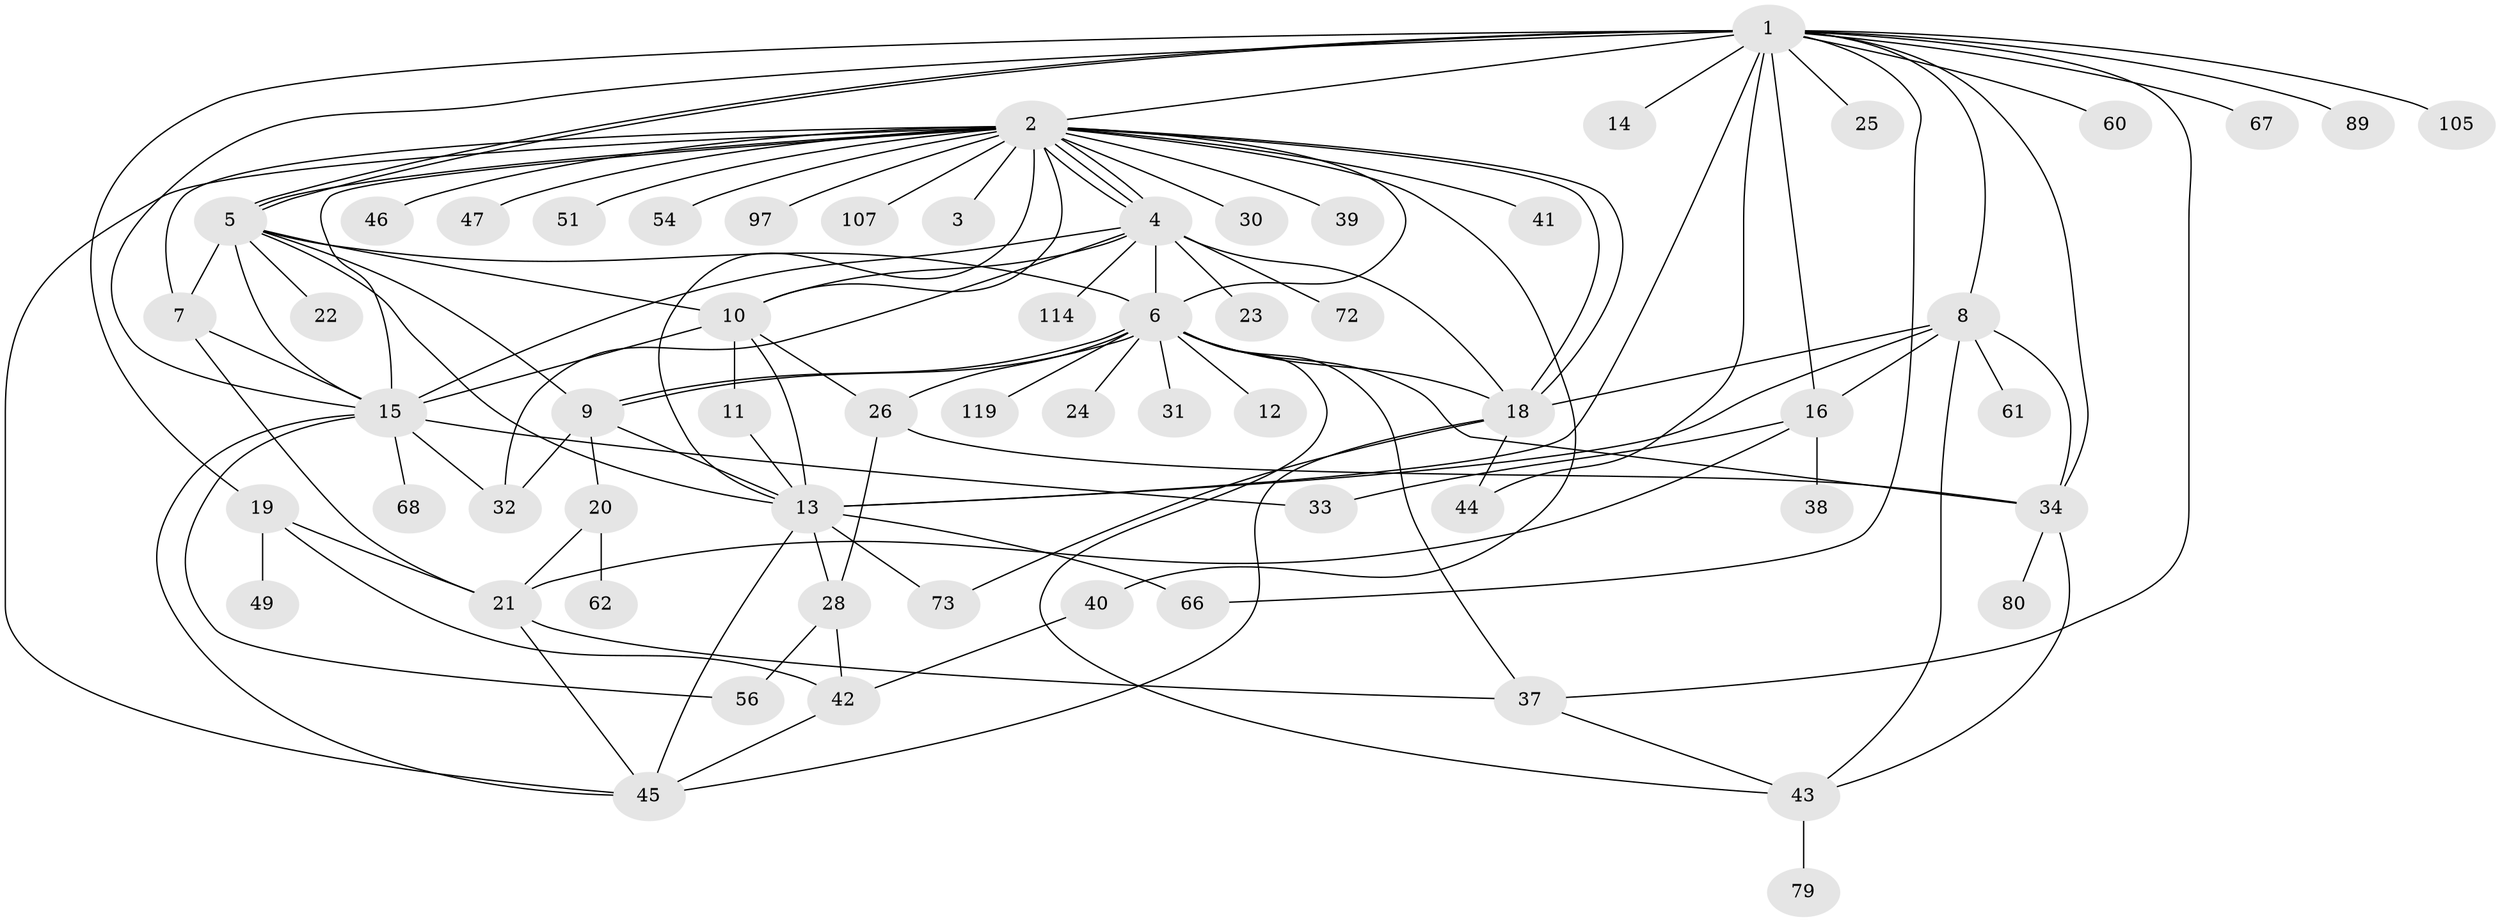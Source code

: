 // original degree distribution, {19: 0.008, 25: 0.008, 1: 0.48, 11: 0.016, 15: 0.008, 5: 0.024, 8: 0.032, 6: 0.056, 2: 0.168, 7: 0.008, 4: 0.056, 3: 0.128, 9: 0.008}
// Generated by graph-tools (version 1.1) at 2025/14/03/09/25 04:14:38]
// undirected, 62 vertices, 115 edges
graph export_dot {
graph [start="1"]
  node [color=gray90,style=filled];
  1 [super="+48"];
  2 [super="+27"];
  3;
  4;
  5 [super="+77"];
  6 [super="+64"];
  7 [super="+90+93"];
  8 [super="+78+76+92+70"];
  9;
  10 [super="+82+50+75"];
  11;
  12;
  13 [super="+117+57+71"];
  14;
  15 [super="+63+17"];
  16 [super="+35"];
  18 [super="+36+102"];
  19 [super="+108+87"];
  20;
  21 [super="+59"];
  22;
  23;
  24 [super="+103"];
  25 [super="+124"];
  26 [super="+118+69+74"];
  28;
  30;
  31 [super="+91"];
  32 [super="+120"];
  33;
  34 [super="+58"];
  37;
  38;
  39;
  40 [super="+65"];
  41;
  42 [super="+55+83"];
  43 [super="+112+81+52"];
  44;
  45 [super="+53+109+125+100"];
  46;
  47 [super="+122"];
  49;
  51;
  54;
  56 [super="+98+94"];
  60;
  61;
  62;
  66;
  67;
  68;
  72;
  73 [super="+88"];
  79;
  80;
  89;
  97;
  105;
  107;
  114;
  119;
  1 -- 2;
  1 -- 5;
  1 -- 5;
  1 -- 8;
  1 -- 14;
  1 -- 19;
  1 -- 25;
  1 -- 34;
  1 -- 37;
  1 -- 44;
  1 -- 60;
  1 -- 67;
  1 -- 89;
  1 -- 105;
  1 -- 15 [weight=2];
  1 -- 16;
  1 -- 66;
  1 -- 13 [weight=2];
  2 -- 3;
  2 -- 4;
  2 -- 4;
  2 -- 4;
  2 -- 5;
  2 -- 6;
  2 -- 15 [weight=2];
  2 -- 18;
  2 -- 18;
  2 -- 39;
  2 -- 40;
  2 -- 41;
  2 -- 45;
  2 -- 46;
  2 -- 47;
  2 -- 51;
  2 -- 54;
  2 -- 97;
  2 -- 107;
  2 -- 13;
  2 -- 10;
  2 -- 7;
  2 -- 30;
  4 -- 6;
  4 -- 15;
  4 -- 23;
  4 -- 32;
  4 -- 72;
  4 -- 114;
  4 -- 18;
  4 -- 10;
  5 -- 6;
  5 -- 7;
  5 -- 9;
  5 -- 10;
  5 -- 13;
  5 -- 22;
  5 -- 15;
  6 -- 9;
  6 -- 9;
  6 -- 12;
  6 -- 18;
  6 -- 24;
  6 -- 26;
  6 -- 31;
  6 -- 37;
  6 -- 43;
  6 -- 119;
  6 -- 34;
  7 -- 15;
  7 -- 21;
  8 -- 16;
  8 -- 61;
  8 -- 13 [weight=2];
  8 -- 18;
  8 -- 43;
  8 -- 34;
  9 -- 20;
  9 -- 32;
  9 -- 13;
  10 -- 11;
  10 -- 13;
  10 -- 26;
  10 -- 15;
  11 -- 13;
  13 -- 28;
  13 -- 73;
  13 -- 66;
  13 -- 45;
  15 -- 45;
  15 -- 56;
  15 -- 33;
  15 -- 68;
  15 -- 32;
  16 -- 33;
  16 -- 38;
  16 -- 21;
  18 -- 45;
  18 -- 73;
  18 -- 44;
  19 -- 21;
  19 -- 42;
  19 -- 49;
  20 -- 62;
  20 -- 21;
  21 -- 37;
  21 -- 45;
  26 -- 28;
  26 -- 34;
  28 -- 42;
  28 -- 56;
  34 -- 80;
  34 -- 43;
  37 -- 43;
  40 -- 42;
  42 -- 45;
  43 -- 79;
}
